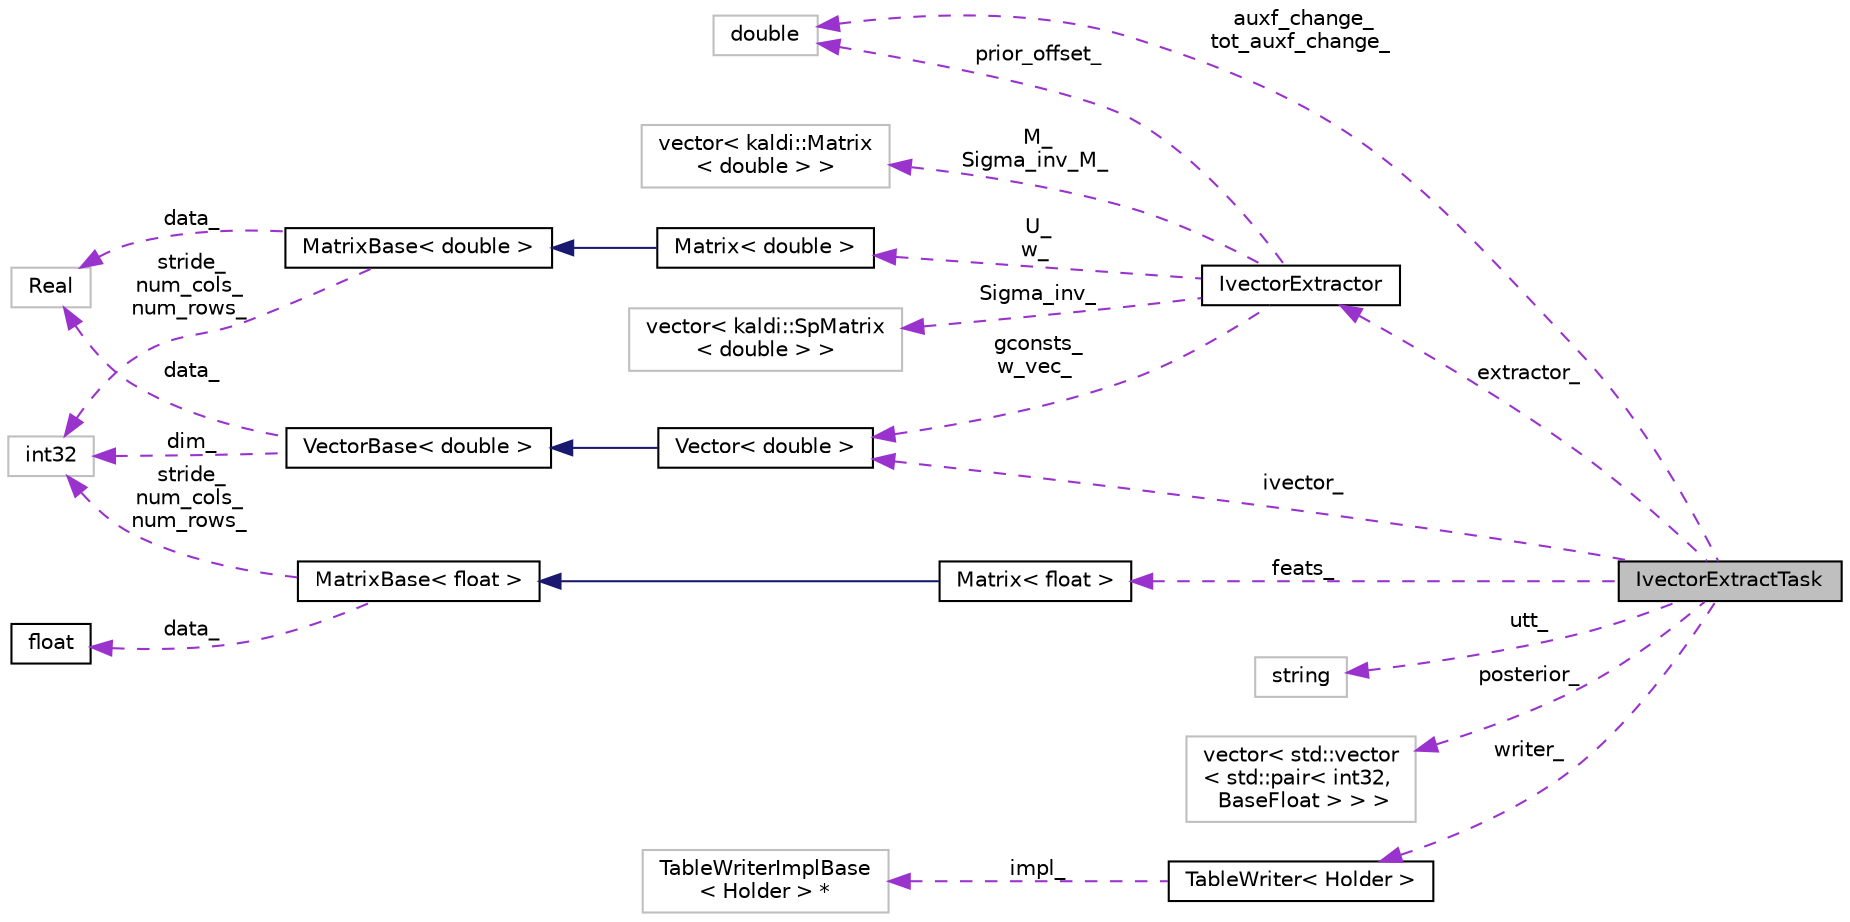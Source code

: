 digraph "IvectorExtractTask"
{
  edge [fontname="Helvetica",fontsize="10",labelfontname="Helvetica",labelfontsize="10"];
  node [fontname="Helvetica",fontsize="10",shape=record];
  rankdir="LR";
  Node1 [label="IvectorExtractTask",height=0.2,width=0.4,color="black", fillcolor="grey75", style="filled", fontcolor="black"];
  Node2 -> Node1 [dir="back",color="darkorchid3",fontsize="10",style="dashed",label=" auxf_change_\ntot_auxf_change_" ,fontname="Helvetica"];
  Node2 [label="double",height=0.2,width=0.4,color="grey75", fillcolor="white", style="filled"];
  Node3 -> Node1 [dir="back",color="darkorchid3",fontsize="10",style="dashed",label=" extractor_" ,fontname="Helvetica"];
  Node3 [label="IvectorExtractor",height=0.2,width=0.4,color="black", fillcolor="white", style="filled",URL="$classkaldi_1_1IvectorExtractor.html"];
  Node4 -> Node3 [dir="back",color="darkorchid3",fontsize="10",style="dashed",label=" M_\nSigma_inv_M_" ,fontname="Helvetica"];
  Node4 [label="vector\< kaldi::Matrix\l\< double \> \>",height=0.2,width=0.4,color="grey75", fillcolor="white", style="filled"];
  Node5 -> Node3 [dir="back",color="darkorchid3",fontsize="10",style="dashed",label=" U_\nw_" ,fontname="Helvetica"];
  Node5 [label="Matrix\< double \>",height=0.2,width=0.4,color="black", fillcolor="white", style="filled",URL="$classkaldi_1_1Matrix.html"];
  Node6 -> Node5 [dir="back",color="midnightblue",fontsize="10",style="solid",fontname="Helvetica"];
  Node6 [label="MatrixBase\< double \>",height=0.2,width=0.4,color="black", fillcolor="white", style="filled",URL="$classkaldi_1_1MatrixBase.html",tooltip="Base class which provides matrix operations not involving resizing or allocation. ..."];
  Node7 -> Node6 [dir="back",color="darkorchid3",fontsize="10",style="dashed",label=" data_" ,fontname="Helvetica"];
  Node7 [label="Real",height=0.2,width=0.4,color="grey75", fillcolor="white", style="filled"];
  Node8 -> Node6 [dir="back",color="darkorchid3",fontsize="10",style="dashed",label=" stride_\nnum_cols_\nnum_rows_" ,fontname="Helvetica"];
  Node8 [label="int32",height=0.2,width=0.4,color="grey75", fillcolor="white", style="filled"];
  Node2 -> Node3 [dir="back",color="darkorchid3",fontsize="10",style="dashed",label=" prior_offset_" ,fontname="Helvetica"];
  Node9 -> Node3 [dir="back",color="darkorchid3",fontsize="10",style="dashed",label=" Sigma_inv_" ,fontname="Helvetica"];
  Node9 [label="vector\< kaldi::SpMatrix\l\< double \> \>",height=0.2,width=0.4,color="grey75", fillcolor="white", style="filled"];
  Node10 -> Node3 [dir="back",color="darkorchid3",fontsize="10",style="dashed",label=" gconsts_\nw_vec_" ,fontname="Helvetica"];
  Node10 [label="Vector\< double \>",height=0.2,width=0.4,color="black", fillcolor="white", style="filled",URL="$classkaldi_1_1Vector.html"];
  Node11 -> Node10 [dir="back",color="midnightblue",fontsize="10",style="solid",fontname="Helvetica"];
  Node11 [label="VectorBase\< double \>",height=0.2,width=0.4,color="black", fillcolor="white", style="filled",URL="$classkaldi_1_1VectorBase.html",tooltip="Provides a vector abstraction class. "];
  Node7 -> Node11 [dir="back",color="darkorchid3",fontsize="10",style="dashed",label=" data_" ,fontname="Helvetica"];
  Node8 -> Node11 [dir="back",color="darkorchid3",fontsize="10",style="dashed",label=" dim_" ,fontname="Helvetica"];
  Node12 -> Node1 [dir="back",color="darkorchid3",fontsize="10",style="dashed",label=" feats_" ,fontname="Helvetica"];
  Node12 [label="Matrix\< float \>",height=0.2,width=0.4,color="black", fillcolor="white", style="filled",URL="$classkaldi_1_1Matrix.html"];
  Node13 -> Node12 [dir="back",color="midnightblue",fontsize="10",style="solid",fontname="Helvetica"];
  Node13 [label="MatrixBase\< float \>",height=0.2,width=0.4,color="black", fillcolor="white", style="filled",URL="$classkaldi_1_1MatrixBase.html"];
  Node14 -> Node13 [dir="back",color="darkorchid3",fontsize="10",style="dashed",label=" data_" ,fontname="Helvetica"];
  Node14 [label="float",height=0.2,width=0.4,color="black", fillcolor="white", style="filled",URL="$classfloat.html"];
  Node8 -> Node13 [dir="back",color="darkorchid3",fontsize="10",style="dashed",label=" stride_\nnum_cols_\nnum_rows_" ,fontname="Helvetica"];
  Node15 -> Node1 [dir="back",color="darkorchid3",fontsize="10",style="dashed",label=" utt_" ,fontname="Helvetica"];
  Node15 [label="string",height=0.2,width=0.4,color="grey75", fillcolor="white", style="filled"];
  Node16 -> Node1 [dir="back",color="darkorchid3",fontsize="10",style="dashed",label=" posterior_" ,fontname="Helvetica"];
  Node16 [label="vector\< std::vector\l\< std::pair\< int32,\l BaseFloat \> \> \>",height=0.2,width=0.4,color="grey75", fillcolor="white", style="filled"];
  Node10 -> Node1 [dir="back",color="darkorchid3",fontsize="10",style="dashed",label=" ivector_" ,fontname="Helvetica"];
  Node17 -> Node1 [dir="back",color="darkorchid3",fontsize="10",style="dashed",label=" writer_" ,fontname="Helvetica"];
  Node17 [label="TableWriter\< Holder \>",height=0.2,width=0.4,color="black", fillcolor="white", style="filled",URL="$classkaldi_1_1TableWriter.html",tooltip="A templated class for writing objects to an archive or script file; see The Table concept..."];
  Node18 -> Node17 [dir="back",color="darkorchid3",fontsize="10",style="dashed",label=" impl_" ,fontname="Helvetica"];
  Node18 [label="TableWriterImplBase\l\< Holder \> *",height=0.2,width=0.4,color="grey75", fillcolor="white", style="filled"];
}
